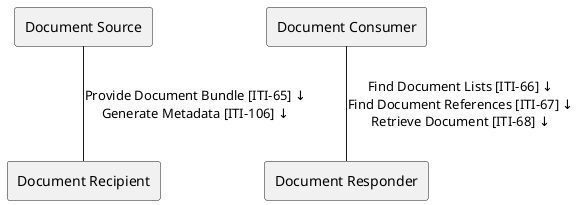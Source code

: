 @startuml
agent "Document Source" as DocumentSource
agent "Document Consumer" as DocumentConsumer
agent "Document Responder" as DocumentResponder
agent "Document Recipient" as DocumentRecipient
DocumentConsumer -- DocumentResponder : "Find Document Lists [ITI-66] ↓\nFind Document References [ITI-67] ↓\nRetrieve Document [ITI-68] ↓"
DocumentSource -- DocumentRecipient : "Provide Document Bundle [ITI-65] ↓\nGenerate Metadata [ITI-106] ↓"
@enduml